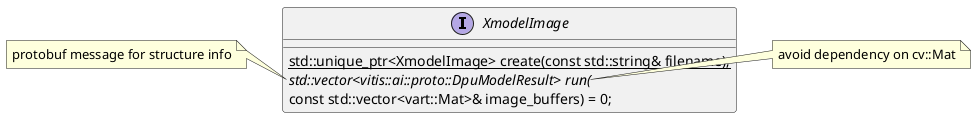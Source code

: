 @startuml

interface XmodelImage {
    {static}   std::unique_ptr<XmodelImage> create(const std::string& filename);
    {abstract} std::vector<vitis::ai::proto::DpuModelResult> run(
      const std::vector<vart::Mat>& image_buffers) = 0;

}
note right of XmodelImage::run
   avoid dependency on cv::Mat
end note

note left of XmodelImage::run
   protobuf message for structure info
end note
@enduml
